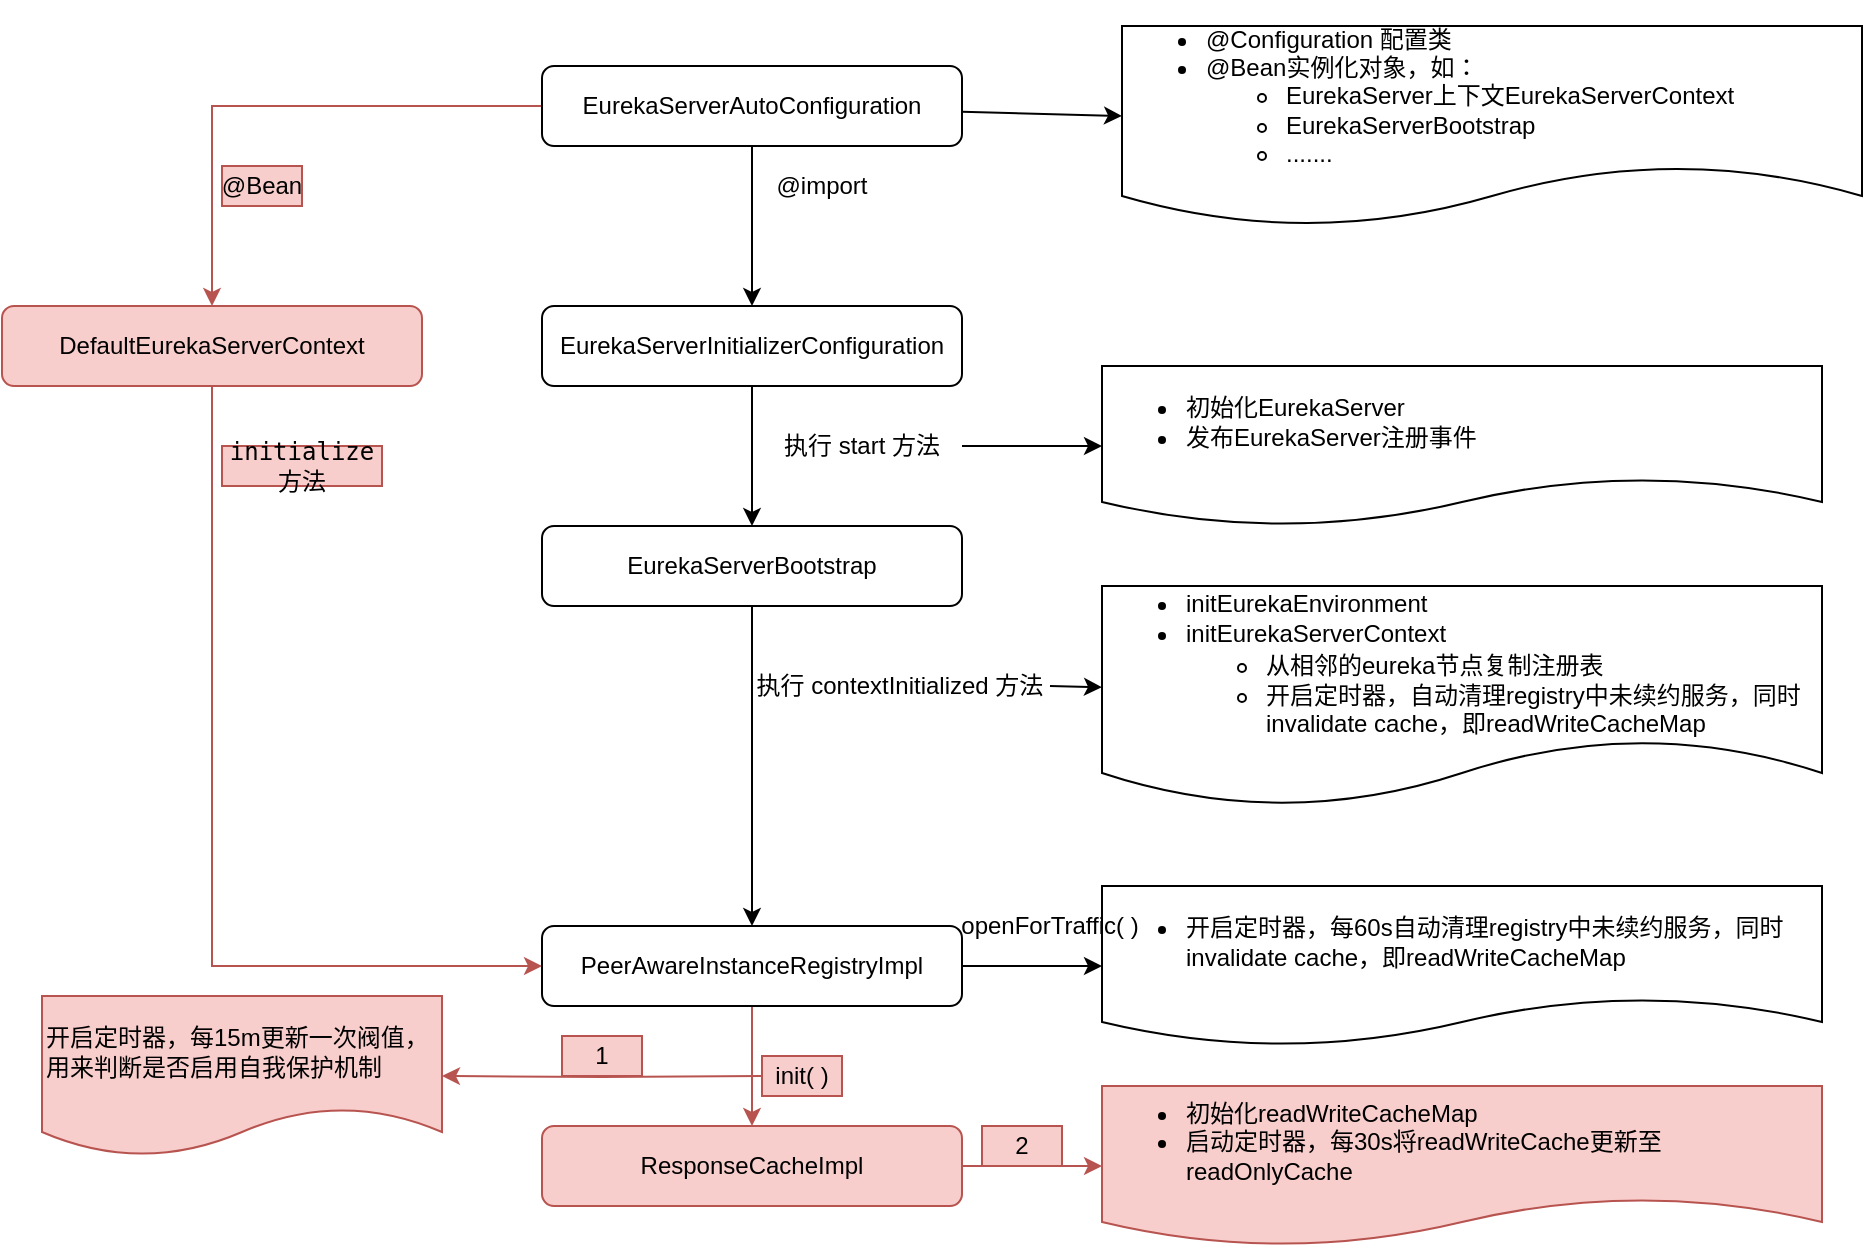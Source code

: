 <mxfile version="12.9.11" type="onedrive"><diagram id="C5RBs43oDa-KdzZeNtuy" name="Page-1"><mxGraphModel dx="1609" dy="479" grid="1" gridSize="10" guides="1" tooltips="1" connect="1" arrows="1" fold="1" page="1" pageScale="1" pageWidth="827" pageHeight="1169" math="0" shadow="0"><root><mxCell id="WIyWlLk6GJQsqaUBKTNV-0"/><mxCell id="WIyWlLk6GJQsqaUBKTNV-1" parent="WIyWlLk6GJQsqaUBKTNV-0"/><object label="" id="_JGIbMQvRvj38k3iOTV4-1"><mxCell style="edgeStyle=orthogonalEdgeStyle;rounded=0;orthogonalLoop=1;jettySize=auto;html=1;" edge="1" parent="WIyWlLk6GJQsqaUBKTNV-1" source="WIyWlLk6GJQsqaUBKTNV-3" target="_JGIbMQvRvj38k3iOTV4-0"><mxGeometry relative="1" as="geometry"><Array as="points"><mxPoint x="265" y="160"/><mxPoint x="265" y="160"/></Array></mxGeometry></mxCell></object><mxCell id="_JGIbMQvRvj38k3iOTV4-26" value="" style="edgeStyle=orthogonalEdgeStyle;rounded=0;orthogonalLoop=1;jettySize=auto;html=1;fillColor=#f8cecc;strokeColor=#b85450;" edge="1" parent="WIyWlLk6GJQsqaUBKTNV-1" source="WIyWlLk6GJQsqaUBKTNV-3" target="_JGIbMQvRvj38k3iOTV4-25"><mxGeometry relative="1" as="geometry"/></mxCell><mxCell id="WIyWlLk6GJQsqaUBKTNV-3" value="EurekaServerAutoConfiguration" style="rounded=1;whiteSpace=wrap;html=1;fontSize=12;glass=0;strokeWidth=1;shadow=0;" parent="WIyWlLk6GJQsqaUBKTNV-1" vertex="1"><mxGeometry x="160" y="80" width="210" height="40" as="geometry"/></mxCell><mxCell id="_JGIbMQvRvj38k3iOTV4-29" value="" style="edgeStyle=orthogonalEdgeStyle;rounded=0;orthogonalLoop=1;jettySize=auto;html=1;entryX=0;entryY=0.5;entryDx=0;entryDy=0;exitX=0.5;exitY=1;exitDx=0;exitDy=0;fillColor=#f8cecc;strokeColor=#b85450;" edge="1" parent="WIyWlLk6GJQsqaUBKTNV-1" source="_JGIbMQvRvj38k3iOTV4-25" target="_JGIbMQvRvj38k3iOTV4-17"><mxGeometry relative="1" as="geometry"><mxPoint x="-5" y="320" as="targetPoint"/></mxGeometry></mxCell><mxCell id="_JGIbMQvRvj38k3iOTV4-25" value="DefaultEurekaServerContext" style="rounded=1;whiteSpace=wrap;html=1;fontSize=12;glass=0;strokeWidth=1;shadow=0;fillColor=#f8cecc;strokeColor=#b85450;" vertex="1" parent="WIyWlLk6GJQsqaUBKTNV-1"><mxGeometry x="-110" y="200" width="210" height="40" as="geometry"/></mxCell><mxCell id="_JGIbMQvRvj38k3iOTV4-15" style="edgeStyle=none;rounded=0;orthogonalLoop=1;jettySize=auto;html=1;" edge="1" parent="WIyWlLk6GJQsqaUBKTNV-1" source="_JGIbMQvRvj38k3iOTV4-0" target="_JGIbMQvRvj38k3iOTV4-12"><mxGeometry relative="1" as="geometry"/></mxCell><mxCell id="_JGIbMQvRvj38k3iOTV4-0" value="EurekaServerInitializerConfiguration" style="rounded=1;whiteSpace=wrap;html=1;fontSize=12;glass=0;strokeWidth=1;shadow=0;" vertex="1" parent="WIyWlLk6GJQsqaUBKTNV-1"><mxGeometry x="160" y="200" width="210" height="40" as="geometry"/></mxCell><mxCell id="_JGIbMQvRvj38k3iOTV4-18" value="" style="edgeStyle=none;rounded=0;orthogonalLoop=1;jettySize=auto;html=1;" edge="1" parent="WIyWlLk6GJQsqaUBKTNV-1" source="_JGIbMQvRvj38k3iOTV4-12" target="_JGIbMQvRvj38k3iOTV4-17"><mxGeometry relative="1" as="geometry"/></mxCell><mxCell id="_JGIbMQvRvj38k3iOTV4-12" value="&lt;div&gt;EurekaServerBootstrap&lt;/div&gt;" style="rounded=1;whiteSpace=wrap;html=1;fontSize=12;glass=0;strokeWidth=1;shadow=0;align=center;" vertex="1" parent="WIyWlLk6GJQsqaUBKTNV-1"><mxGeometry x="160" y="310" width="210" height="40" as="geometry"/></mxCell><mxCell id="_JGIbMQvRvj38k3iOTV4-39" value="" style="edgeStyle=orthogonalEdgeStyle;rounded=0;orthogonalLoop=1;jettySize=auto;html=1;fillColor=#f8cecc;strokeColor=#b85450;" edge="1" parent="WIyWlLk6GJQsqaUBKTNV-1" source="_JGIbMQvRvj38k3iOTV4-17" target="_JGIbMQvRvj38k3iOTV4-38"><mxGeometry relative="1" as="geometry"/></mxCell><mxCell id="_JGIbMQvRvj38k3iOTV4-17" value="&lt;div&gt;PeerAwareInstanceRegistryImpl&lt;/div&gt;" style="rounded=1;whiteSpace=wrap;html=1;fontSize=12;glass=0;strokeWidth=1;shadow=0;align=center;" vertex="1" parent="WIyWlLk6GJQsqaUBKTNV-1"><mxGeometry x="160" y="510" width="210" height="40" as="geometry"/></mxCell><mxCell id="_JGIbMQvRvj38k3iOTV4-42" value="" style="edgeStyle=orthogonalEdgeStyle;rounded=0;orthogonalLoop=1;jettySize=auto;html=1;fillColor=#f8cecc;strokeColor=#b85450;" edge="1" parent="WIyWlLk6GJQsqaUBKTNV-1" source="_JGIbMQvRvj38k3iOTV4-38" target="_JGIbMQvRvj38k3iOTV4-32"><mxGeometry relative="1" as="geometry"/></mxCell><mxCell id="_JGIbMQvRvj38k3iOTV4-38" value="&lt;div&gt;ResponseCacheImpl&lt;/div&gt;" style="rounded=1;whiteSpace=wrap;html=1;fontSize=12;glass=0;strokeWidth=1;shadow=0;align=center;fillColor=#f8cecc;strokeColor=#b85450;" vertex="1" parent="WIyWlLk6GJQsqaUBKTNV-1"><mxGeometry x="160" y="610" width="210" height="40" as="geometry"/></mxCell><mxCell id="_JGIbMQvRvj38k3iOTV4-2" value="@import" style="text;html=1;strokeColor=none;fillColor=none;align=center;verticalAlign=middle;whiteSpace=wrap;rounded=0;" vertex="1" parent="WIyWlLk6GJQsqaUBKTNV-1"><mxGeometry x="280" y="130" width="40" height="20" as="geometry"/></mxCell><mxCell id="_JGIbMQvRvj38k3iOTV4-5" style="edgeStyle=orthogonalEdgeStyle;orthogonalLoop=1;jettySize=auto;html=1;entryX=1;entryY=0.5;entryDx=0;entryDy=0;strokeColor=none;rounded=0;" edge="1" parent="WIyWlLk6GJQsqaUBKTNV-1" source="_JGIbMQvRvj38k3iOTV4-4" target="WIyWlLk6GJQsqaUBKTNV-3"><mxGeometry relative="1" as="geometry"/></mxCell><mxCell id="_JGIbMQvRvj38k3iOTV4-6" style="rounded=0;orthogonalLoop=1;jettySize=auto;html=1;" edge="1" parent="WIyWlLk6GJQsqaUBKTNV-1" source="WIyWlLk6GJQsqaUBKTNV-3" target="_JGIbMQvRvj38k3iOTV4-4"><mxGeometry relative="1" as="geometry"/></mxCell><mxCell id="_JGIbMQvRvj38k3iOTV4-4" value="&lt;ul&gt;&lt;li&gt;@Configuration&amp;nbsp;配置类&lt;/li&gt;&lt;li&gt;@Bean实例化对象，如：&lt;/li&gt;&lt;ul&gt;&lt;li&gt;EurekaServer上下文EurekaServerContext&amp;nbsp;&lt;br&gt;&lt;/li&gt;&lt;li&gt;&lt;span style=&quot;box-sizing: border-box ; outline: 0px ; margin: 0px ; padding: 0px ; overflow-wrap: break-word&quot;&gt;&lt;font style=&quot;font-size: 12px&quot;&gt;EurekaServerBootstrap&lt;/font&gt;&lt;/span&gt;&lt;br&gt;&lt;/li&gt;&lt;li&gt;&lt;span style=&quot;box-sizing: border-box ; outline: 0px ; margin: 0px ; padding: 0px ; overflow-wrap: break-word&quot;&gt;&lt;font style=&quot;font-size: 12px&quot;&gt;.......&lt;/font&gt;&lt;/span&gt;&lt;/li&gt;&lt;/ul&gt;&lt;/ul&gt;" style="shape=document;whiteSpace=wrap;html=1;boundedLbl=1;align=left;" vertex="1" parent="WIyWlLk6GJQsqaUBKTNV-1"><mxGeometry x="450" y="60" width="370" height="100" as="geometry"/></mxCell><mxCell id="_JGIbMQvRvj38k3iOTV4-9" value="执行 start&amp;nbsp;方法" style="text;html=1;strokeColor=none;fillColor=none;align=center;verticalAlign=middle;whiteSpace=wrap;rounded=0;" vertex="1" parent="WIyWlLk6GJQsqaUBKTNV-1"><mxGeometry x="270" y="260" width="100" height="20" as="geometry"/></mxCell><mxCell id="_JGIbMQvRvj38k3iOTV4-10" style="edgeStyle=none;rounded=0;orthogonalLoop=1;jettySize=auto;html=1;exitX=0.75;exitY=1;exitDx=0;exitDy=0;" edge="1" parent="WIyWlLk6GJQsqaUBKTNV-1" source="_JGIbMQvRvj38k3iOTV4-9" target="_JGIbMQvRvj38k3iOTV4-9"><mxGeometry relative="1" as="geometry"/></mxCell><mxCell id="_JGIbMQvRvj38k3iOTV4-16" style="edgeStyle=none;rounded=0;orthogonalLoop=1;jettySize=auto;html=1;exitX=1;exitY=0.5;exitDx=0;exitDy=0;" edge="1" parent="WIyWlLk6GJQsqaUBKTNV-1" source="_JGIbMQvRvj38k3iOTV4-9" target="_JGIbMQvRvj38k3iOTV4-14"><mxGeometry relative="1" as="geometry"/></mxCell><mxCell id="_JGIbMQvRvj38k3iOTV4-14" value="&lt;ul&gt;&lt;li&gt;初始化EurekaServer&lt;/li&gt;&lt;li&gt;发布EurekaServer注册事件&lt;/li&gt;&lt;/ul&gt;" style="shape=document;whiteSpace=wrap;html=1;boundedLbl=1;align=left;" vertex="1" parent="WIyWlLk6GJQsqaUBKTNV-1"><mxGeometry x="440" y="230" width="360" height="80" as="geometry"/></mxCell><mxCell id="_JGIbMQvRvj38k3iOTV4-19" value="执行&amp;nbsp;contextInitialized 方法" style="text;html=1;strokeColor=none;fillColor=none;align=center;verticalAlign=middle;whiteSpace=wrap;rounded=0;" vertex="1" parent="WIyWlLk6GJQsqaUBKTNV-1"><mxGeometry x="264" y="380" width="150" height="20" as="geometry"/></mxCell><mxCell id="_JGIbMQvRvj38k3iOTV4-21" style="edgeStyle=none;rounded=0;orthogonalLoop=1;jettySize=auto;html=1;exitX=1;exitY=0.5;exitDx=0;exitDy=0;" edge="1" parent="WIyWlLk6GJQsqaUBKTNV-1" source="_JGIbMQvRvj38k3iOTV4-19" target="_JGIbMQvRvj38k3iOTV4-20"><mxGeometry relative="1" as="geometry"/></mxCell><mxCell id="_JGIbMQvRvj38k3iOTV4-20" value="&lt;ul&gt;&lt;li&gt;initEurekaEnvironment&lt;br&gt;&lt;/li&gt;&lt;li&gt;initEurekaServerContext&lt;br&gt;&lt;/li&gt;&lt;ul&gt;&lt;li&gt;&lt;font style=&quot;font-size: 12px&quot;&gt;从相邻的eureka节点复制注册表&lt;/font&gt;&lt;span style=&quot;font-family: &amp;#34;source code pro&amp;#34; , &amp;#34;dejavu sans mono&amp;#34; , &amp;#34;ubuntu mono&amp;#34; , &amp;#34;anonymous pro&amp;#34; , &amp;#34;droid sans mono&amp;#34; ; font-size: 14px&quot;&gt;&amp;nbsp;&lt;/span&gt;&lt;br&gt;&lt;/li&gt;&lt;li&gt;&lt;font style=&quot;font-size: 12px&quot;&gt;开启定时器，自动清理registry中未续约服务，同时invalidate cache，即readWriteCacheMap&lt;/font&gt;&lt;/li&gt;&lt;/ul&gt;&lt;/ul&gt;" style="shape=document;whiteSpace=wrap;html=1;boundedLbl=1;align=left;" vertex="1" parent="WIyWlLk6GJQsqaUBKTNV-1"><mxGeometry x="440" y="340" width="360" height="110" as="geometry"/></mxCell><mxCell id="_JGIbMQvRvj38k3iOTV4-23" style="edgeStyle=none;rounded=0;orthogonalLoop=1;jettySize=auto;html=1;exitX=1;exitY=0.5;exitDx=0;exitDy=0;" edge="1" parent="WIyWlLk6GJQsqaUBKTNV-1" source="_JGIbMQvRvj38k3iOTV4-17" target="_JGIbMQvRvj38k3iOTV4-22"><mxGeometry relative="1" as="geometry"/></mxCell><mxCell id="_JGIbMQvRvj38k3iOTV4-22" value="&lt;ul&gt;&lt;li&gt;开启定时器，每60s自动清理registry中未续约服务，同时invalidate cache，即readWriteCacheMap&lt;/li&gt;&lt;/ul&gt;" style="shape=document;whiteSpace=wrap;html=1;boundedLbl=1;align=left;" vertex="1" parent="WIyWlLk6GJQsqaUBKTNV-1"><mxGeometry x="440" y="490" width="360" height="80" as="geometry"/></mxCell><mxCell id="_JGIbMQvRvj38k3iOTV4-27" value="@Bean" style="text;html=1;strokeColor=#b85450;fillColor=#f8cecc;align=center;verticalAlign=middle;whiteSpace=wrap;rounded=0;" vertex="1" parent="WIyWlLk6GJQsqaUBKTNV-1"><mxGeometry y="130" width="40" height="20" as="geometry"/></mxCell><mxCell id="_JGIbMQvRvj38k3iOTV4-31" value="&lt;span style=&quot;font-family: &amp;#34;source code pro&amp;#34; , &amp;#34;dejavu sans mono&amp;#34; , &amp;#34;ubuntu mono&amp;#34; , &amp;#34;anonymous pro&amp;#34; , &amp;#34;droid sans mono&amp;#34; ; text-align: left&quot;&gt;initialize方法&lt;/span&gt;" style="text;html=1;strokeColor=#b85450;fillColor=#f8cecc;align=center;verticalAlign=middle;whiteSpace=wrap;rounded=0;" vertex="1" parent="WIyWlLk6GJQsqaUBKTNV-1"><mxGeometry y="270" width="80" height="20" as="geometry"/></mxCell><mxCell id="_JGIbMQvRvj38k3iOTV4-32" value="&lt;ul&gt;&lt;li&gt;初始化readWriteCacheMap&lt;/li&gt;&lt;li&gt;启动定时器，每30s将readWriteCache更新至readOnlyCache&lt;/li&gt;&lt;/ul&gt;" style="shape=document;whiteSpace=wrap;html=1;boundedLbl=1;align=left;fillColor=#f8cecc;strokeColor=#b85450;" vertex="1" parent="WIyWlLk6GJQsqaUBKTNV-1"><mxGeometry x="440" y="590" width="360" height="80" as="geometry"/></mxCell><mxCell id="_JGIbMQvRvj38k3iOTV4-33" value="openForTraffic( )" style="text;html=1;strokeColor=none;fillColor=none;align=center;verticalAlign=middle;whiteSpace=wrap;rounded=0;" vertex="1" parent="WIyWlLk6GJQsqaUBKTNV-1"><mxGeometry x="354" y="500" width="120" height="20" as="geometry"/></mxCell><mxCell id="_JGIbMQvRvj38k3iOTV4-35" value="init( )" style="text;html=1;strokeColor=#b85450;fillColor=#f8cecc;align=center;verticalAlign=middle;whiteSpace=wrap;rounded=0;" vertex="1" parent="WIyWlLk6GJQsqaUBKTNV-1"><mxGeometry x="270" y="575" width="40" height="20" as="geometry"/></mxCell><mxCell id="_JGIbMQvRvj38k3iOTV4-44" style="edgeStyle=orthogonalEdgeStyle;rounded=0;orthogonalLoop=1;jettySize=auto;html=1;fillColor=#f8cecc;strokeColor=#b85450;" edge="1" parent="WIyWlLk6GJQsqaUBKTNV-1" target="_JGIbMQvRvj38k3iOTV4-43"><mxGeometry relative="1" as="geometry"><mxPoint x="270" y="585" as="sourcePoint"/></mxGeometry></mxCell><mxCell id="_JGIbMQvRvj38k3iOTV4-43" value="开启定时器，每15m更新一次阀值，用来判断是否启用自我保护机制" style="shape=document;whiteSpace=wrap;html=1;boundedLbl=1;fillColor=#f8cecc;strokeColor=#b85450;align=left;" vertex="1" parent="WIyWlLk6GJQsqaUBKTNV-1"><mxGeometry x="-90" y="545" width="200" height="80" as="geometry"/></mxCell><mxCell id="_JGIbMQvRvj38k3iOTV4-45" value="1" style="text;html=1;strokeColor=#b85450;fillColor=#f8cecc;align=center;verticalAlign=middle;whiteSpace=wrap;rounded=0;" vertex="1" parent="WIyWlLk6GJQsqaUBKTNV-1"><mxGeometry x="170" y="565" width="40" height="20" as="geometry"/></mxCell><mxCell id="_JGIbMQvRvj38k3iOTV4-46" value="2" style="text;html=1;strokeColor=#b85450;fillColor=#f8cecc;align=center;verticalAlign=middle;whiteSpace=wrap;rounded=0;" vertex="1" parent="WIyWlLk6GJQsqaUBKTNV-1"><mxGeometry x="380" y="610" width="40" height="20" as="geometry"/></mxCell></root></mxGraphModel></diagram></mxfile>